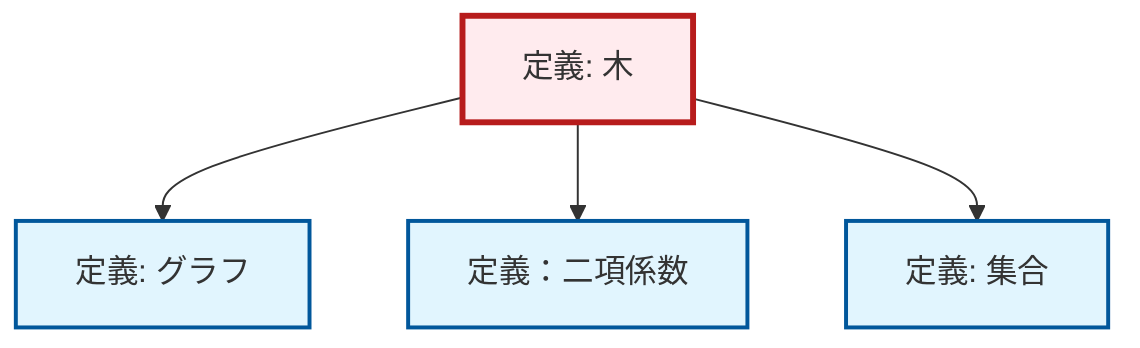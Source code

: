 graph TD
    classDef definition fill:#e1f5fe,stroke:#01579b,stroke-width:2px
    classDef theorem fill:#f3e5f5,stroke:#4a148c,stroke-width:2px
    classDef axiom fill:#fff3e0,stroke:#e65100,stroke-width:2px
    classDef example fill:#e8f5e9,stroke:#1b5e20,stroke-width:2px
    classDef current fill:#ffebee,stroke:#b71c1c,stroke-width:3px
    def-graph["定義: グラフ"]:::definition
    def-binomial-coefficient["定義：二項係数"]:::definition
    def-set["定義: 集合"]:::definition
    def-tree["定義: 木"]:::definition
    def-tree --> def-graph
    def-tree --> def-binomial-coefficient
    def-tree --> def-set
    class def-tree current